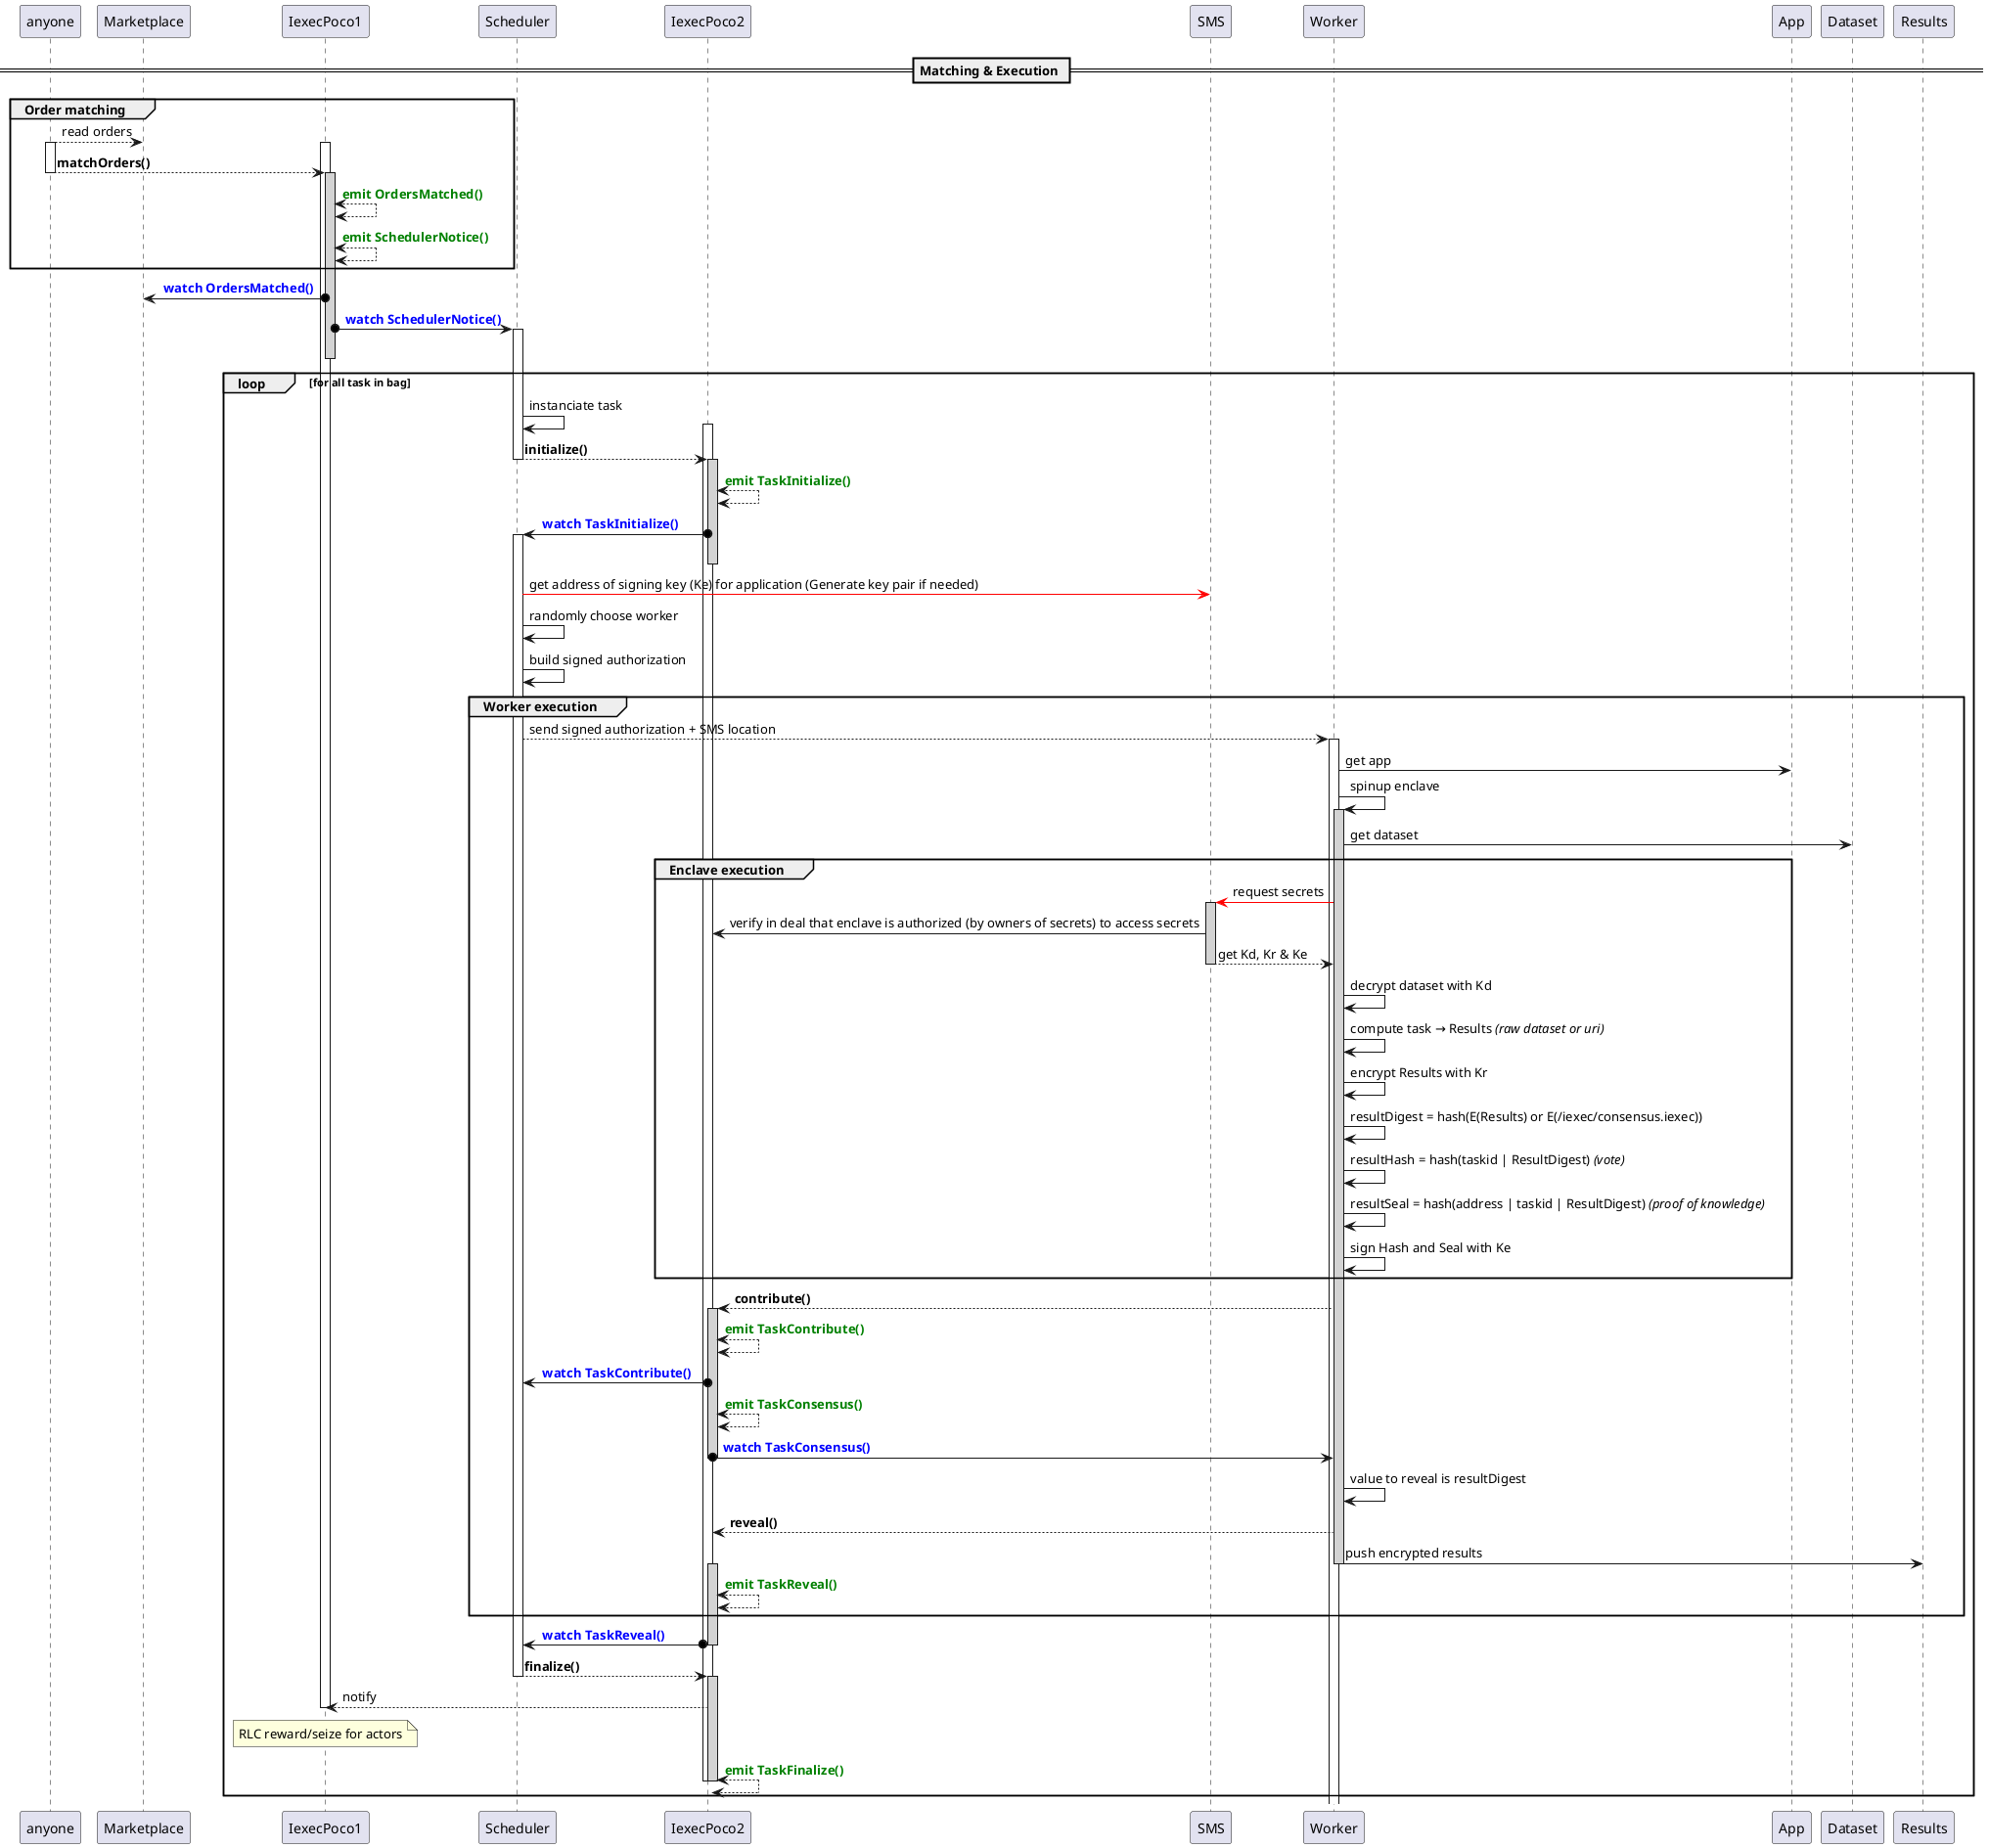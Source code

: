 @startuml

== Matching & Execution ==
group Order matching
	anyone --> Marketplace  : read orders
	activate anyone
	activate IexecPoco1
	anyone --> IexecPoco1 : <b>matchOrders()
	deactivate anyone
	activate IexecPoco1 #lightgrey
	IexecPoco1 <--> IexecPoco1 : <font color=green><b>emit OrdersMatched()
	IexecPoco1 <--> IexecPoco1 : <font color=green><b>emit SchedulerNotice()
end

IexecPoco1 o-> Marketplace : <font color=blue><b> watch OrdersMatched()
IexecPoco1 o-> Scheduler : <font color=blue><b> watch SchedulerNotice()
activate Scheduler
deactivate IexecPoco1

loop for all task in bag
	Scheduler -> Scheduler : instanciate task
	activate IexecPoco2
	Scheduler --> IexecPoco2 : <b>initialize()
	deactivate Scheduler
	activate IexecPoco2 #lightgrey
	IexecPoco2 <--> IexecPoco2 : <font color=green><b>emit TaskInitialize()
	IexecPoco2 o-> Scheduler : <font color=blue><b> watch TaskInitialize()
	activate Scheduler
	deactivate IexecPoco2
	Scheduler -[#red]> SMS : get address of signing key (Ke) for application (Generate key pair if needed)
	Scheduler -> Scheduler : randomly choose worker
	Scheduler -> Scheduler : build signed authorization
	group Worker execution
		Scheduler --> Worker : send signed authorization + SMS location
		activate Worker
		Worker  -> App : get app
		Worker -> Worker : spinup enclave
		activate Worker #lightgrey
		Worker -> Dataset : get dataset
		group Enclave execution
            Worker -[#red]> SMS : request secrets
            activate SMS #lightgrey
            SMS -> IexecPoco2: verify in deal that enclave is authorized (by owners of secrets) to access secrets
            SMS --> Worker: get Kd, Kr & Ke
            deactivate SMS
		    Worker -> Worker : decrypt dataset with Kd
			Worker -> Worker : compute task → Results //(raw dataset or uri)//
			Worker -> Worker : encrypt Results with Kr
			Worker -> Worker : resultDigest = hash(E(Results) or E(/iexec/consensus.iexec))
			Worker -> Worker : resultHash = hash(taskid | ResultDigest) //(vote)//
			Worker -> Worker : resultSeal = hash(address | taskid | ResultDigest) //(proof of knowledge)//
			Worker -> Worker : sign Hash and Seal with Ke
		end 
		Worker --> IexecPoco2 : <b>contribute()
		activate IexecPoco2 #lightgrey
		IexecPoco2 <--> IexecPoco2 : <font color=green><b>emit TaskContribute()
		IexecPoco2 o-> Scheduler : <font color=blue><b> watch TaskContribute()
		IexecPoco2 <--> IexecPoco2 : <font color=green><b>emit TaskConsensus()
		IexecPoco2 o-> Worker : <font color=blue><b> watch TaskConsensus()
		deactivate IexecPoco2
		Worker -> Worker : value to reveal is resultDigest
		Worker --> IexecPoco2 : <b>reveal()
		Worker -> Results : push encrypted results
		deactivate  Worker
		activate IexecPoco2 #lightgrey
		IexecPoco2 <--> IexecPoco2 : <font color=green><b>emit TaskReveal()
		end
	IexecPoco2 o-> Scheduler : <font color=blue><b> watch TaskReveal()
	deactivate IexecPoco2
	Scheduler --> IexecPoco2 : <b>finalize()
	deactivate Scheduler
	activate IexecPoco2 #lightgrey
	IexecPoco2 --> IexecPoco1 : notify
	note over IexecPoco1 : RLC reward/seize for actors
	deactivate IexecPoco1
	IexecPoco2 <--> IexecPoco2 : <font color=green><b>emit TaskFinalize()
	deactivate IexecPoco2
	deactivate IexecPoco2
end
@enduml
